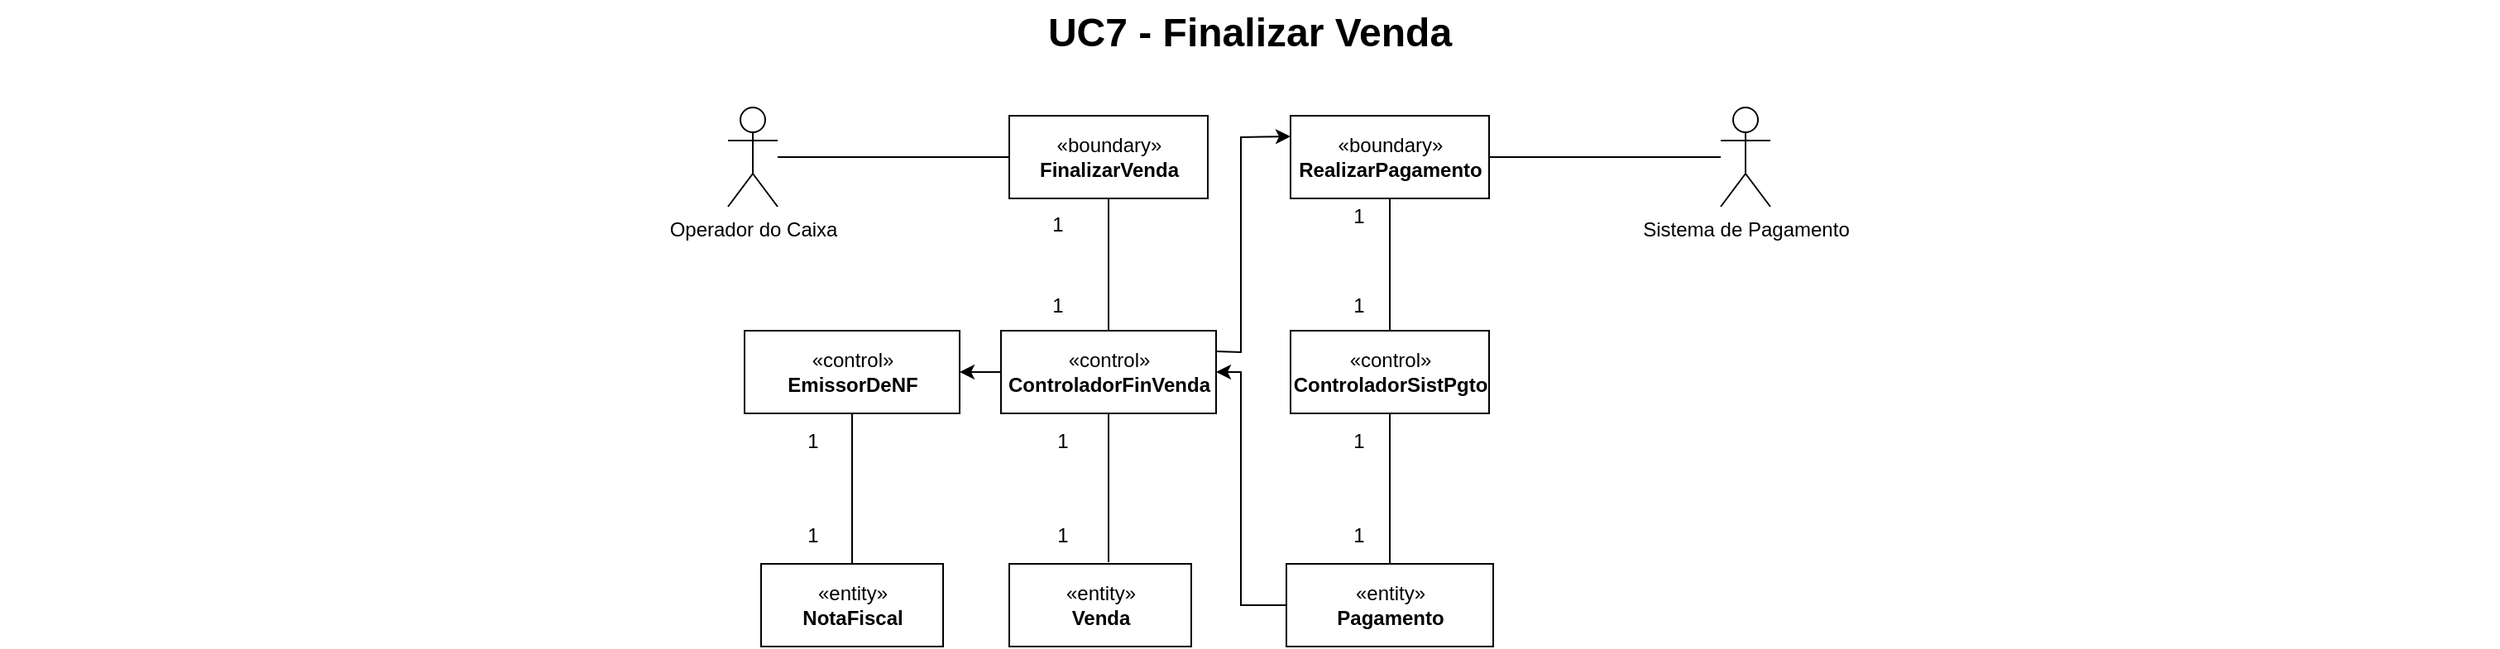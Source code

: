 <mxfile version="18.0.7" type="google"><diagram id="jOoB69J8cgobWL-BzyVx" name="Page-1"><mxGraphModel dx="2443" dy="463" grid="1" gridSize="10" guides="1" tooltips="1" connect="1" arrows="1" fold="1" page="1" pageScale="1" pageWidth="1654" pageHeight="1169" math="0" shadow="0"><root><mxCell id="0"/><mxCell id="1" parent="0"/><mxCell id="misx1Z2h46TVj1JwVFKZ-1" value="«boundary»&lt;br&gt;&lt;b&gt;FinalizarVenda&lt;/b&gt;" style="html=1;" vertex="1" parent="1"><mxGeometry x="580" y="100" width="120" height="50" as="geometry"/></mxCell><mxCell id="misx1Z2h46TVj1JwVFKZ-2" value="«control»&lt;br&gt;&lt;b&gt;ControladorFinVenda&lt;/b&gt;" style="html=1;" vertex="1" parent="1"><mxGeometry x="575" y="230" width="130" height="50" as="geometry"/></mxCell><mxCell id="misx1Z2h46TVj1JwVFKZ-3" value="" style="endArrow=none;html=1;rounded=0;entryX=0.5;entryY=1;entryDx=0;entryDy=0;exitX=0.5;exitY=0;exitDx=0;exitDy=0;" edge="1" parent="1" source="misx1Z2h46TVj1JwVFKZ-2" target="misx1Z2h46TVj1JwVFKZ-1"><mxGeometry width="50" height="50" relative="1" as="geometry"><mxPoint x="593" y="210" as="sourcePoint"/><mxPoint x="643" y="160" as="targetPoint"/></mxGeometry></mxCell><mxCell id="misx1Z2h46TVj1JwVFKZ-4" value="" style="endArrow=none;html=1;rounded=0;entryX=0.5;entryY=0;entryDx=0;entryDy=0;exitX=0.5;exitY=1;exitDx=0;exitDy=0;" edge="1" parent="1" source="misx1Z2h46TVj1JwVFKZ-2"><mxGeometry width="50" height="50" relative="1" as="geometry"><mxPoint x="593" y="260" as="sourcePoint"/><mxPoint x="640" y="370" as="targetPoint"/></mxGeometry></mxCell><object label="Operador do Caixa" id="misx1Z2h46TVj1JwVFKZ-5"><mxCell style="shape=umlActor;verticalLabelPosition=bottom;verticalAlign=top;html=1;outlineConnect=0;gradientColor=none;" vertex="1" parent="1"><mxGeometry x="410" y="95" width="30" height="60" as="geometry"/></mxCell></object><mxCell id="misx1Z2h46TVj1JwVFKZ-6" value="" style="endArrow=none;html=1;rounded=0;entryX=0;entryY=0.5;entryDx=0;entryDy=0;" edge="1" parent="1" source="misx1Z2h46TVj1JwVFKZ-5" target="misx1Z2h46TVj1JwVFKZ-1"><mxGeometry width="50" height="50" relative="1" as="geometry"><mxPoint x="523" y="189" as="sourcePoint"/><mxPoint x="573" y="139" as="targetPoint"/></mxGeometry></mxCell><mxCell id="misx1Z2h46TVj1JwVFKZ-7" value="1" style="text;strokeColor=none;fillColor=none;html=1;fontSize=12;fontStyle=0;verticalAlign=middle;align=center;" vertex="1" parent="1"><mxGeometry x="598" y="160" width="21" height="12" as="geometry"/></mxCell><mxCell id="misx1Z2h46TVj1JwVFKZ-8" value="1" style="text;strokeColor=none;fillColor=none;html=1;fontSize=12;fontStyle=0;verticalAlign=middle;align=center;" vertex="1" parent="1"><mxGeometry x="598" y="209" width="21" height="12" as="geometry"/></mxCell><mxCell id="misx1Z2h46TVj1JwVFKZ-9" value="1" style="text;strokeColor=none;fillColor=none;html=1;fontSize=12;fontStyle=0;verticalAlign=middle;align=center;" vertex="1" parent="1"><mxGeometry x="601" y="291" width="21" height="12" as="geometry"/></mxCell><mxCell id="misx1Z2h46TVj1JwVFKZ-10" value="1" style="text;strokeColor=none;fillColor=none;html=1;fontSize=12;fontStyle=0;verticalAlign=middle;align=center;" vertex="1" parent="1"><mxGeometry x="601" y="348" width="21" height="12" as="geometry"/></mxCell><mxCell id="misx1Z2h46TVj1JwVFKZ-11" value="«entity»&lt;br&gt;&lt;b&gt;Venda&lt;/b&gt;" style="html=1;fontSize=12;gradientColor=none;" vertex="1" parent="1"><mxGeometry x="580" y="371" width="110" height="50" as="geometry"/></mxCell><object label="Sistema de Pagamento" id="misx1Z2h46TVj1JwVFKZ-12"><mxCell style="shape=umlActor;verticalLabelPosition=bottom;verticalAlign=top;html=1;outlineConnect=0;gradientColor=none;" vertex="1" parent="1"><mxGeometry x="1010" y="95" width="30" height="60" as="geometry"/></mxCell></object><mxCell id="misx1Z2h46TVj1JwVFKZ-14" value="«control»&lt;br&gt;&lt;b&gt;ControladorSistPgto&lt;/b&gt;" style="html=1;" vertex="1" parent="1"><mxGeometry x="750" y="230" width="120" height="50" as="geometry"/></mxCell><mxCell id="misx1Z2h46TVj1JwVFKZ-16" value="UC7 - Finalizar Venda" style="text;strokeColor=none;fillColor=none;html=1;fontSize=24;fontStyle=1;verticalAlign=middle;align=center;" vertex="1" parent="1"><mxGeometry x="-30" y="30" width="1510" height="40" as="geometry"/></mxCell><mxCell id="misx1Z2h46TVj1JwVFKZ-17" value="«boundary»&lt;br&gt;&lt;b&gt;RealizarPagamento&lt;/b&gt;" style="html=1;" vertex="1" parent="1"><mxGeometry x="750" y="100" width="120" height="50" as="geometry"/></mxCell><mxCell id="misx1Z2h46TVj1JwVFKZ-19" value="" style="endArrow=none;html=1;rounded=0;exitX=1;exitY=0.5;exitDx=0;exitDy=0;" edge="1" parent="1" source="misx1Z2h46TVj1JwVFKZ-17" target="misx1Z2h46TVj1JwVFKZ-12"><mxGeometry width="50" height="50" relative="1" as="geometry"><mxPoint x="710" y="250" as="sourcePoint"/><mxPoint x="760" y="200" as="targetPoint"/></mxGeometry></mxCell><mxCell id="misx1Z2h46TVj1JwVFKZ-21" value="«entity»&lt;br&gt;&lt;b&gt;Pagamento&lt;/b&gt;" style="html=1;fontSize=12;gradientColor=none;" vertex="1" parent="1"><mxGeometry x="747.5" y="371" width="125" height="50" as="geometry"/></mxCell><mxCell id="misx1Z2h46TVj1JwVFKZ-22" value="" style="endArrow=none;html=1;rounded=0;entryX=0.5;entryY=1;entryDx=0;entryDy=0;exitX=0.5;exitY=0;exitDx=0;exitDy=0;" edge="1" parent="1" source="misx1Z2h46TVj1JwVFKZ-14" target="misx1Z2h46TVj1JwVFKZ-17"><mxGeometry width="50" height="50" relative="1" as="geometry"><mxPoint x="710" y="250" as="sourcePoint"/><mxPoint x="760" y="200" as="targetPoint"/></mxGeometry></mxCell><mxCell id="misx1Z2h46TVj1JwVFKZ-23" value="" style="endArrow=none;html=1;rounded=0;entryX=0.5;entryY=0;entryDx=0;entryDy=0;exitX=0.5;exitY=1;exitDx=0;exitDy=0;" edge="1" parent="1" source="misx1Z2h46TVj1JwVFKZ-14" target="misx1Z2h46TVj1JwVFKZ-21"><mxGeometry width="50" height="50" relative="1" as="geometry"><mxPoint x="710" y="250" as="sourcePoint"/><mxPoint x="760" y="200" as="targetPoint"/></mxGeometry></mxCell><mxCell id="misx1Z2h46TVj1JwVFKZ-26" value="1" style="text;strokeColor=none;fillColor=none;html=1;fontSize=12;fontStyle=0;verticalAlign=middle;align=center;" vertex="1" parent="1"><mxGeometry x="780" y="348" width="21" height="12" as="geometry"/></mxCell><mxCell id="misx1Z2h46TVj1JwVFKZ-27" value="1" style="text;strokeColor=none;fillColor=none;html=1;fontSize=12;fontStyle=0;verticalAlign=middle;align=center;" vertex="1" parent="1"><mxGeometry x="780" y="291" width="21" height="12" as="geometry"/></mxCell><mxCell id="misx1Z2h46TVj1JwVFKZ-28" value="1" style="text;strokeColor=none;fillColor=none;html=1;fontSize=12;fontStyle=0;verticalAlign=middle;align=center;" vertex="1" parent="1"><mxGeometry x="780" y="155" width="21" height="12" as="geometry"/></mxCell><mxCell id="misx1Z2h46TVj1JwVFKZ-29" value="1" style="text;strokeColor=none;fillColor=none;html=1;fontSize=12;fontStyle=0;verticalAlign=middle;align=center;" vertex="1" parent="1"><mxGeometry x="780" y="209" width="21" height="12" as="geometry"/></mxCell><mxCell id="misx1Z2h46TVj1JwVFKZ-32" value="" style="endArrow=classic;html=1;rounded=0;exitX=0;exitY=0.5;exitDx=0;exitDy=0;entryX=1;entryY=0.5;entryDx=0;entryDy=0;" edge="1" parent="1" source="misx1Z2h46TVj1JwVFKZ-21" target="misx1Z2h46TVj1JwVFKZ-2"><mxGeometry width="50" height="50" relative="1" as="geometry"><mxPoint x="700" y="353" as="sourcePoint"/><mxPoint x="750" y="303" as="targetPoint"/><Array as="points"><mxPoint x="720" y="396"/><mxPoint x="720" y="255"/></Array></mxGeometry></mxCell><mxCell id="misx1Z2h46TVj1JwVFKZ-33" value="" style="endArrow=classic;html=1;rounded=0;exitX=1;exitY=0.25;exitDx=0;exitDy=0;entryX=0;entryY=0.25;entryDx=0;entryDy=0;" edge="1" parent="1" source="misx1Z2h46TVj1JwVFKZ-2" target="misx1Z2h46TVj1JwVFKZ-17"><mxGeometry width="50" height="50" relative="1" as="geometry"><mxPoint x="670" y="250" as="sourcePoint"/><mxPoint x="720" y="200" as="targetPoint"/><Array as="points"><mxPoint x="720" y="243"/><mxPoint x="720" y="113"/></Array></mxGeometry></mxCell><mxCell id="misx1Z2h46TVj1JwVFKZ-34" value="«entity»&lt;br&gt;&lt;b&gt;NotaFiscal&lt;/b&gt;" style="html=1;fontSize=12;gradientColor=none;" vertex="1" parent="1"><mxGeometry x="430" y="371" width="110" height="50" as="geometry"/></mxCell><mxCell id="misx1Z2h46TVj1JwVFKZ-35" value="«control»&lt;br&gt;&lt;b&gt;EmissorDeNF&lt;/b&gt;" style="html=1;" vertex="1" parent="1"><mxGeometry x="420" y="230" width="130" height="50" as="geometry"/></mxCell><mxCell id="misx1Z2h46TVj1JwVFKZ-36" value="" style="endArrow=classic;html=1;rounded=0;exitX=0;exitY=0.5;exitDx=0;exitDy=0;entryX=1;entryY=0.5;entryDx=0;entryDy=0;" edge="1" parent="1" source="misx1Z2h46TVj1JwVFKZ-2" target="misx1Z2h46TVj1JwVFKZ-35"><mxGeometry width="50" height="50" relative="1" as="geometry"><mxPoint x="670" y="260" as="sourcePoint"/><mxPoint x="720" y="210" as="targetPoint"/></mxGeometry></mxCell><mxCell id="misx1Z2h46TVj1JwVFKZ-37" value="" style="endArrow=none;html=1;rounded=0;exitX=0.5;exitY=1;exitDx=0;exitDy=0;entryX=0.5;entryY=0;entryDx=0;entryDy=0;" edge="1" parent="1" source="misx1Z2h46TVj1JwVFKZ-35" target="misx1Z2h46TVj1JwVFKZ-34"><mxGeometry width="50" height="50" relative="1" as="geometry"><mxPoint x="670" y="260" as="sourcePoint"/><mxPoint x="720" y="210" as="targetPoint"/></mxGeometry></mxCell><mxCell id="misx1Z2h46TVj1JwVFKZ-39" value="1" style="text;strokeColor=none;fillColor=none;html=1;fontSize=12;fontStyle=0;verticalAlign=middle;align=center;" vertex="1" parent="1"><mxGeometry x="450" y="291" width="21" height="12" as="geometry"/></mxCell><mxCell id="misx1Z2h46TVj1JwVFKZ-40" value="1" style="text;strokeColor=none;fillColor=none;html=1;fontSize=12;fontStyle=0;verticalAlign=middle;align=center;" vertex="1" parent="1"><mxGeometry x="450" y="348" width="21" height="12" as="geometry"/></mxCell></root></mxGraphModel></diagram></mxfile>